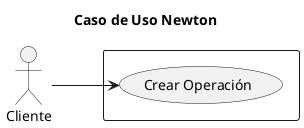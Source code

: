 @startuml

title Caso de Uso Newton

left to right direction

actor Cliente as user

rectangle  {
    usecase "Crear Operación" as crear
}

user --> crear: ""

@enduml